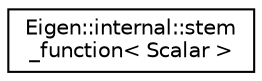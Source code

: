 digraph "Graphical Class Hierarchy"
{
  edge [fontname="Helvetica",fontsize="10",labelfontname="Helvetica",labelfontsize="10"];
  node [fontname="Helvetica",fontsize="10",shape=record];
  rankdir="LR";
  Node1 [label="Eigen::internal::stem\l_function\< Scalar \>",height=0.2,width=0.4,color="black", fillcolor="white", style="filled",URL="$struct_eigen_1_1internal_1_1stem__function.html"];
}
